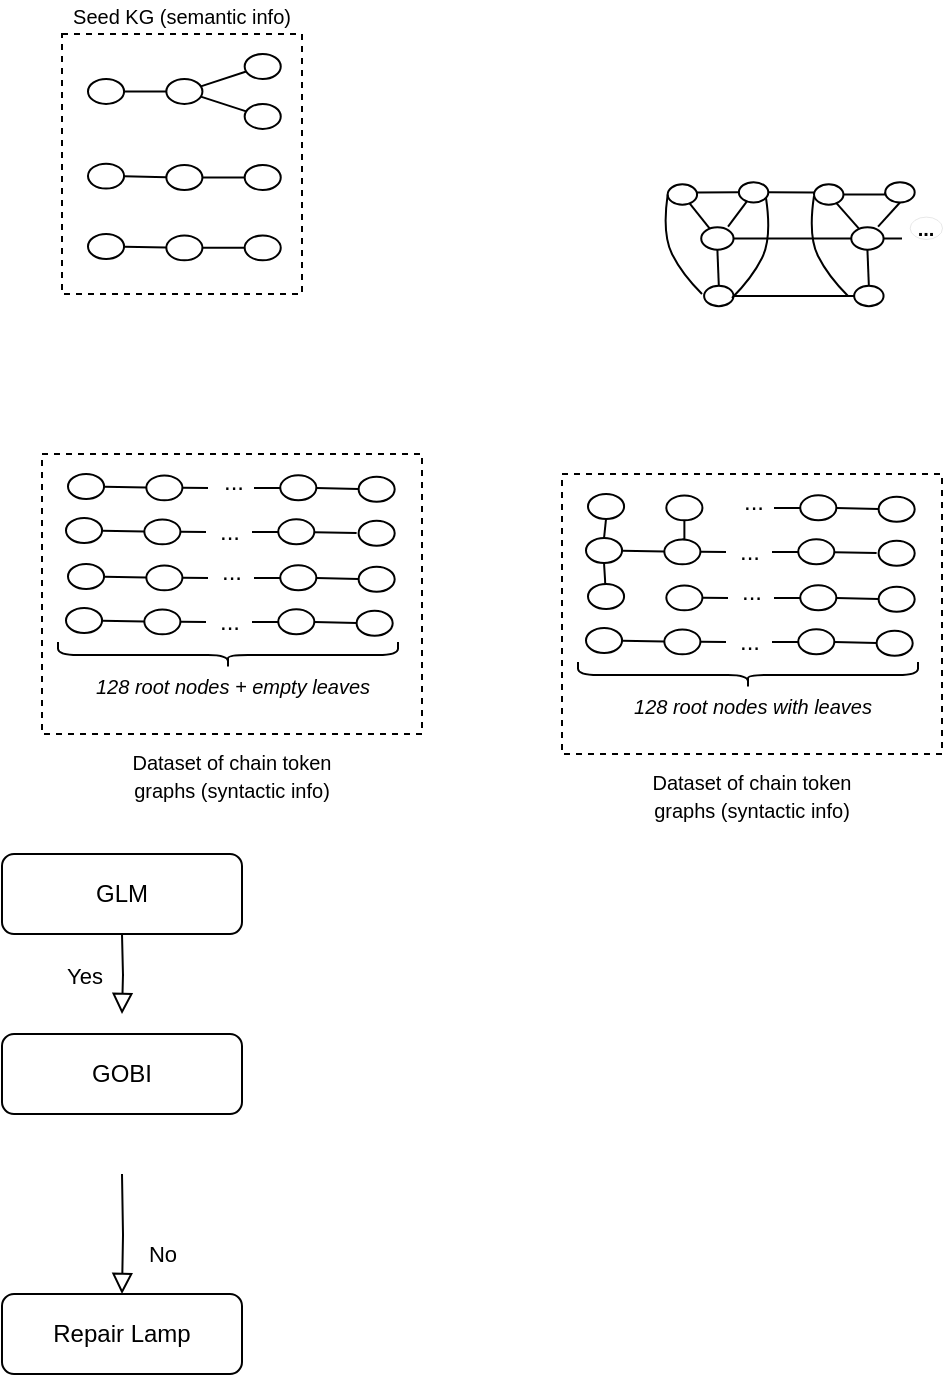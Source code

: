 <mxfile version="21.7.2" type="github">
  <diagram id="C5RBs43oDa-KdzZeNtuy" name="Page-1">
    <mxGraphModel dx="545" dy="404" grid="1" gridSize="10" guides="1" tooltips="1" connect="1" arrows="1" fold="1" page="1" pageScale="1" pageWidth="827" pageHeight="1169" math="0" shadow="0">
      <root>
        <mxCell id="WIyWlLk6GJQsqaUBKTNV-0" />
        <mxCell id="WIyWlLk6GJQsqaUBKTNV-1" parent="WIyWlLk6GJQsqaUBKTNV-0" />
        <mxCell id="D7f5AKQHRCtzAQtNA1vA-49" value="&lt;font style=&quot;font-size: 10px;&quot;&gt;Seed KG (semantic info)&lt;/font&gt;" style="rounded=0;whiteSpace=wrap;html=1;strokeWidth=1;dashed=1;labelPosition=center;verticalLabelPosition=top;align=center;verticalAlign=bottom;" vertex="1" parent="WIyWlLk6GJQsqaUBKTNV-1">
          <mxGeometry x="200" y="50" width="120" height="130" as="geometry" />
        </mxCell>
        <mxCell id="WIyWlLk6GJQsqaUBKTNV-4" value="Yes" style="rounded=0;html=1;jettySize=auto;orthogonalLoop=1;fontSize=11;endArrow=block;endFill=0;endSize=8;strokeWidth=1;shadow=0;labelBackgroundColor=none;edgeStyle=orthogonalEdgeStyle;" parent="WIyWlLk6GJQsqaUBKTNV-1" edge="1">
          <mxGeometry y="20" relative="1" as="geometry">
            <mxPoint as="offset" />
            <mxPoint x="230" y="500" as="sourcePoint" />
            <mxPoint x="230" y="540" as="targetPoint" />
          </mxGeometry>
        </mxCell>
        <mxCell id="WIyWlLk6GJQsqaUBKTNV-7" value="GLM" style="rounded=1;whiteSpace=wrap;html=1;fontSize=12;glass=0;strokeWidth=1;shadow=0;" parent="WIyWlLk6GJQsqaUBKTNV-1" vertex="1">
          <mxGeometry x="170" y="460" width="120" height="40" as="geometry" />
        </mxCell>
        <mxCell id="WIyWlLk6GJQsqaUBKTNV-8" value="No" style="rounded=0;html=1;jettySize=auto;orthogonalLoop=1;fontSize=11;endArrow=block;endFill=0;endSize=8;strokeWidth=1;shadow=0;labelBackgroundColor=none;edgeStyle=orthogonalEdgeStyle;" parent="WIyWlLk6GJQsqaUBKTNV-1" target="WIyWlLk6GJQsqaUBKTNV-11" edge="1">
          <mxGeometry x="0.333" y="20" relative="1" as="geometry">
            <mxPoint as="offset" />
            <mxPoint x="230" y="620" as="sourcePoint" />
          </mxGeometry>
        </mxCell>
        <mxCell id="WIyWlLk6GJQsqaUBKTNV-11" value="Repair Lamp" style="rounded=1;whiteSpace=wrap;html=1;fontSize=12;glass=0;strokeWidth=1;shadow=0;" parent="WIyWlLk6GJQsqaUBKTNV-1" vertex="1">
          <mxGeometry x="170" y="680" width="120" height="40" as="geometry" />
        </mxCell>
        <mxCell id="WIyWlLk6GJQsqaUBKTNV-12" value="GOBI" style="rounded=1;whiteSpace=wrap;html=1;fontSize=12;glass=0;strokeWidth=1;shadow=0;" parent="WIyWlLk6GJQsqaUBKTNV-1" vertex="1">
          <mxGeometry x="170" y="550" width="120" height="40" as="geometry" />
        </mxCell>
        <mxCell id="D7f5AKQHRCtzAQtNA1vA-42" value="" style="group" vertex="1" connectable="0" parent="WIyWlLk6GJQsqaUBKTNV-1">
          <mxGeometry x="213" y="60" width="100" height="68" as="geometry" />
        </mxCell>
        <mxCell id="D7f5AKQHRCtzAQtNA1vA-11" value="" style="strokeWidth=1;dashed=0;align=center;fontSize=8;shape=ellipse;perimeter=ellipsePerimeter;whiteSpace=wrap;html=1;aspect=fixed;" vertex="1" parent="D7f5AKQHRCtzAQtNA1vA-42">
          <mxGeometry y="54.816" width="18.041" height="12.49" as="geometry" />
        </mxCell>
        <mxCell id="D7f5AKQHRCtzAQtNA1vA-12" value="" style="strokeWidth=1;dashed=0;align=center;fontSize=8;shape=ellipse;perimeter=ellipsePerimeter;whiteSpace=wrap;html=1;aspect=fixed;" vertex="1" parent="D7f5AKQHRCtzAQtNA1vA-42">
          <mxGeometry x="78.333" y="55.51" width="18.041" height="12.49" as="geometry" />
        </mxCell>
        <mxCell id="D7f5AKQHRCtzAQtNA1vA-16" value="" style="strokeWidth=1;dashed=0;align=center;fontSize=8;shape=ellipse;perimeter=ellipsePerimeter;whiteSpace=wrap;html=1;aspect=fixed;" vertex="1" parent="D7f5AKQHRCtzAQtNA1vA-42">
          <mxGeometry x="39.167" y="55.51" width="18.041" height="12.49" as="geometry" />
        </mxCell>
        <mxCell id="D7f5AKQHRCtzAQtNA1vA-18" value="" style="edgeStyle=none;endArrow=none;dashed=0;html=1;strokeWidth=1;rounded=0;" edge="1" source="D7f5AKQHRCtzAQtNA1vA-16" target="D7f5AKQHRCtzAQtNA1vA-11" parent="D7f5AKQHRCtzAQtNA1vA-42">
          <mxGeometry relative="1" as="geometry" />
        </mxCell>
        <mxCell id="D7f5AKQHRCtzAQtNA1vA-19" value="" style="edgeStyle=none;endArrow=none;dashed=0;html=1;strokeWidth=1;rounded=0;" edge="1" source="D7f5AKQHRCtzAQtNA1vA-16" target="D7f5AKQHRCtzAQtNA1vA-12" parent="D7f5AKQHRCtzAQtNA1vA-42">
          <mxGeometry relative="1" as="geometry" />
        </mxCell>
        <mxCell id="D7f5AKQHRCtzAQtNA1vA-28" value="" style="strokeWidth=1;dashed=0;align=center;fontSize=8;shape=ellipse;perimeter=ellipsePerimeter;whiteSpace=wrap;html=1;aspect=fixed;" vertex="1" parent="D7f5AKQHRCtzAQtNA1vA-42">
          <mxGeometry x="78.333" width="18.041" height="12.49" as="geometry" />
        </mxCell>
        <mxCell id="D7f5AKQHRCtzAQtNA1vA-29" value="" style="strokeWidth=1;dashed=0;align=center;fontSize=8;shape=ellipse;perimeter=ellipsePerimeter;whiteSpace=wrap;html=1;aspect=fixed;" vertex="1" parent="D7f5AKQHRCtzAQtNA1vA-42">
          <mxGeometry y="12.49" width="18.041" height="12.49" as="geometry" />
        </mxCell>
        <mxCell id="D7f5AKQHRCtzAQtNA1vA-30" value="" style="strokeWidth=1;dashed=0;align=center;fontSize=8;shape=ellipse;perimeter=ellipsePerimeter;whiteSpace=wrap;html=1;aspect=fixed;" vertex="1" parent="D7f5AKQHRCtzAQtNA1vA-42">
          <mxGeometry x="78.333" y="24.98" width="18.041" height="12.49" as="geometry" />
        </mxCell>
        <mxCell id="D7f5AKQHRCtzAQtNA1vA-31" value="" style="strokeWidth=1;dashed=0;align=center;fontSize=8;shape=ellipse;perimeter=ellipsePerimeter;whiteSpace=wrap;html=1;aspect=fixed;" vertex="1" parent="D7f5AKQHRCtzAQtNA1vA-42">
          <mxGeometry x="39.167" y="12.49" width="18.041" height="12.49" as="geometry" />
        </mxCell>
        <mxCell id="D7f5AKQHRCtzAQtNA1vA-34" value="" style="edgeStyle=none;endArrow=none;dashed=0;html=1;strokeWidth=1;rounded=0;" edge="1" parent="D7f5AKQHRCtzAQtNA1vA-42" source="D7f5AKQHRCtzAQtNA1vA-31" target="D7f5AKQHRCtzAQtNA1vA-28">
          <mxGeometry relative="1" as="geometry" />
        </mxCell>
        <mxCell id="D7f5AKQHRCtzAQtNA1vA-35" value="" style="edgeStyle=none;endArrow=none;dashed=0;html=1;strokeWidth=1;rounded=0;" edge="1" parent="D7f5AKQHRCtzAQtNA1vA-42" source="D7f5AKQHRCtzAQtNA1vA-31" target="D7f5AKQHRCtzAQtNA1vA-29">
          <mxGeometry relative="1" as="geometry" />
        </mxCell>
        <mxCell id="D7f5AKQHRCtzAQtNA1vA-36" value="" style="edgeStyle=none;endArrow=none;dashed=0;html=1;strokeWidth=1;rounded=0;" edge="1" parent="D7f5AKQHRCtzAQtNA1vA-42" source="D7f5AKQHRCtzAQtNA1vA-31" target="D7f5AKQHRCtzAQtNA1vA-30">
          <mxGeometry relative="1" as="geometry" />
        </mxCell>
        <mxCell id="D7f5AKQHRCtzAQtNA1vA-43" value="" style="strokeWidth=1;dashed=0;align=center;fontSize=8;shape=ellipse;perimeter=ellipsePerimeter;whiteSpace=wrap;html=1;aspect=fixed;" vertex="1" parent="WIyWlLk6GJQsqaUBKTNV-1">
          <mxGeometry x="213" y="149.996" width="18.041" height="12.49" as="geometry" />
        </mxCell>
        <mxCell id="D7f5AKQHRCtzAQtNA1vA-44" value="" style="strokeWidth=1;dashed=0;align=center;fontSize=8;shape=ellipse;perimeter=ellipsePerimeter;whiteSpace=wrap;html=1;aspect=fixed;" vertex="1" parent="WIyWlLk6GJQsqaUBKTNV-1">
          <mxGeometry x="291.333" y="150.69" width="18.041" height="12.49" as="geometry" />
        </mxCell>
        <mxCell id="D7f5AKQHRCtzAQtNA1vA-45" value="" style="strokeWidth=1;dashed=0;align=center;fontSize=8;shape=ellipse;perimeter=ellipsePerimeter;whiteSpace=wrap;html=1;aspect=fixed;" vertex="1" parent="WIyWlLk6GJQsqaUBKTNV-1">
          <mxGeometry x="252.167" y="150.69" width="18.041" height="12.49" as="geometry" />
        </mxCell>
        <mxCell id="D7f5AKQHRCtzAQtNA1vA-46" value="" style="edgeStyle=none;endArrow=none;dashed=0;html=1;strokeWidth=1;rounded=0;" edge="1" parent="WIyWlLk6GJQsqaUBKTNV-1" source="D7f5AKQHRCtzAQtNA1vA-45" target="D7f5AKQHRCtzAQtNA1vA-43">
          <mxGeometry relative="1" as="geometry" />
        </mxCell>
        <mxCell id="D7f5AKQHRCtzAQtNA1vA-47" value="" style="edgeStyle=none;endArrow=none;dashed=0;html=1;strokeWidth=1;rounded=0;" edge="1" parent="WIyWlLk6GJQsqaUBKTNV-1" source="D7f5AKQHRCtzAQtNA1vA-45" target="D7f5AKQHRCtzAQtNA1vA-44">
          <mxGeometry relative="1" as="geometry" />
        </mxCell>
        <mxCell id="D7f5AKQHRCtzAQtNA1vA-108" value="" style="group" vertex="1" connectable="0" parent="WIyWlLk6GJQsqaUBKTNV-1">
          <mxGeometry x="190" y="260" width="190" height="140" as="geometry" />
        </mxCell>
        <mxCell id="D7f5AKQHRCtzAQtNA1vA-106" value="&lt;font style=&quot;font-size: 10px;&quot;&gt;Dataset of chain token &lt;br&gt;graphs (syntactic info)&lt;/font&gt;" style="rounded=0;whiteSpace=wrap;html=1;labelPosition=center;verticalLabelPosition=bottom;align=center;verticalAlign=top;dashed=1;" vertex="1" parent="D7f5AKQHRCtzAQtNA1vA-108">
          <mxGeometry width="190" height="140" as="geometry" />
        </mxCell>
        <mxCell id="D7f5AKQHRCtzAQtNA1vA-107" value="" style="group" vertex="1" connectable="0" parent="D7f5AKQHRCtzAQtNA1vA-108">
          <mxGeometry x="8" y="7.69" width="172" height="123.31" as="geometry" />
        </mxCell>
        <mxCell id="D7f5AKQHRCtzAQtNA1vA-53" value="" style="strokeWidth=1;dashed=0;align=center;fontSize=8;shape=ellipse;perimeter=ellipsePerimeter;whiteSpace=wrap;html=1;aspect=fixed;" vertex="1" parent="D7f5AKQHRCtzAQtNA1vA-107">
          <mxGeometry x="5" y="2.306" width="18.041" height="12.49" as="geometry" />
        </mxCell>
        <mxCell id="D7f5AKQHRCtzAQtNA1vA-54" value="..." style="strokeWidth=1;dashed=0;align=center;fontSize=12;shape=ellipse;perimeter=ellipsePerimeter;whiteSpace=wrap;html=1;aspect=fixed;strokeColor=none;" vertex="1" parent="D7f5AKQHRCtzAQtNA1vA-107">
          <mxGeometry x="79.333" width="18.041" height="12.49" as="geometry" />
        </mxCell>
        <mxCell id="D7f5AKQHRCtzAQtNA1vA-55" value="" style="strokeWidth=1;dashed=0;align=center;fontSize=8;shape=ellipse;perimeter=ellipsePerimeter;whiteSpace=wrap;html=1;aspect=fixed;" vertex="1" parent="D7f5AKQHRCtzAQtNA1vA-107">
          <mxGeometry x="44.167" y="3" width="18.041" height="12.49" as="geometry" />
        </mxCell>
        <mxCell id="D7f5AKQHRCtzAQtNA1vA-56" value="" style="edgeStyle=none;endArrow=none;dashed=0;html=1;strokeWidth=1;rounded=0;" edge="1" parent="D7f5AKQHRCtzAQtNA1vA-107" source="D7f5AKQHRCtzAQtNA1vA-55" target="D7f5AKQHRCtzAQtNA1vA-53">
          <mxGeometry relative="1" as="geometry" />
        </mxCell>
        <mxCell id="D7f5AKQHRCtzAQtNA1vA-57" value="" style="edgeStyle=none;endArrow=none;dashed=0;html=1;strokeWidth=1;rounded=0;" edge="1" parent="D7f5AKQHRCtzAQtNA1vA-107" source="D7f5AKQHRCtzAQtNA1vA-55">
          <mxGeometry relative="1" as="geometry">
            <mxPoint x="75" y="9.31" as="targetPoint" />
          </mxGeometry>
        </mxCell>
        <mxCell id="D7f5AKQHRCtzAQtNA1vA-58" value="" style="strokeWidth=1;dashed=0;align=center;fontSize=8;shape=ellipse;perimeter=ellipsePerimeter;whiteSpace=wrap;html=1;aspect=fixed;" vertex="1" parent="D7f5AKQHRCtzAQtNA1vA-107">
          <mxGeometry x="111.13" y="2.996" width="18.041" height="12.49" as="geometry" />
        </mxCell>
        <mxCell id="D7f5AKQHRCtzAQtNA1vA-60" value="" style="strokeWidth=1;dashed=0;align=center;fontSize=8;shape=ellipse;perimeter=ellipsePerimeter;whiteSpace=wrap;html=1;aspect=fixed;" vertex="1" parent="D7f5AKQHRCtzAQtNA1vA-107">
          <mxGeometry x="150.297" y="3.69" width="18.041" height="12.49" as="geometry" />
        </mxCell>
        <mxCell id="D7f5AKQHRCtzAQtNA1vA-61" value="" style="edgeStyle=none;endArrow=none;dashed=0;html=1;strokeWidth=1;rounded=0;" edge="1" parent="D7f5AKQHRCtzAQtNA1vA-107" source="D7f5AKQHRCtzAQtNA1vA-60" target="D7f5AKQHRCtzAQtNA1vA-58">
          <mxGeometry relative="1" as="geometry" />
        </mxCell>
        <mxCell id="D7f5AKQHRCtzAQtNA1vA-67" value="" style="edgeStyle=none;endArrow=none;dashed=0;html=1;strokeWidth=1;rounded=0;" edge="1" parent="D7f5AKQHRCtzAQtNA1vA-107">
          <mxGeometry relative="1" as="geometry">
            <mxPoint x="98" y="9.31" as="sourcePoint" />
            <mxPoint x="111" y="9.31" as="targetPoint" />
          </mxGeometry>
        </mxCell>
        <mxCell id="D7f5AKQHRCtzAQtNA1vA-68" value="" style="strokeWidth=1;dashed=0;align=center;fontSize=8;shape=ellipse;perimeter=ellipsePerimeter;whiteSpace=wrap;html=1;aspect=fixed;" vertex="1" parent="D7f5AKQHRCtzAQtNA1vA-107">
          <mxGeometry x="4" y="24.306" width="18.041" height="12.49" as="geometry" />
        </mxCell>
        <mxCell id="D7f5AKQHRCtzAQtNA1vA-69" value="..." style="strokeWidth=1;dashed=0;align=center;fontSize=12;shape=ellipse;perimeter=ellipsePerimeter;whiteSpace=wrap;html=1;aspect=fixed;strokeColor=none;" vertex="1" parent="D7f5AKQHRCtzAQtNA1vA-107">
          <mxGeometry x="77.333" y="25" width="18.041" height="12.49" as="geometry" />
        </mxCell>
        <mxCell id="D7f5AKQHRCtzAQtNA1vA-70" value="" style="strokeWidth=1;dashed=0;align=center;fontSize=8;shape=ellipse;perimeter=ellipsePerimeter;whiteSpace=wrap;html=1;aspect=fixed;" vertex="1" parent="D7f5AKQHRCtzAQtNA1vA-107">
          <mxGeometry x="43.167" y="25" width="18.041" height="12.49" as="geometry" />
        </mxCell>
        <mxCell id="D7f5AKQHRCtzAQtNA1vA-71" value="" style="edgeStyle=none;endArrow=none;dashed=0;html=1;strokeWidth=1;rounded=0;" edge="1" parent="D7f5AKQHRCtzAQtNA1vA-107" source="D7f5AKQHRCtzAQtNA1vA-70" target="D7f5AKQHRCtzAQtNA1vA-68">
          <mxGeometry relative="1" as="geometry" />
        </mxCell>
        <mxCell id="D7f5AKQHRCtzAQtNA1vA-72" value="" style="edgeStyle=none;endArrow=none;dashed=0;html=1;strokeWidth=1;rounded=0;" edge="1" parent="D7f5AKQHRCtzAQtNA1vA-107" source="D7f5AKQHRCtzAQtNA1vA-70">
          <mxGeometry relative="1" as="geometry">
            <mxPoint x="74" y="31.31" as="targetPoint" />
          </mxGeometry>
        </mxCell>
        <mxCell id="D7f5AKQHRCtzAQtNA1vA-73" value="" style="strokeWidth=1;dashed=0;align=center;fontSize=8;shape=ellipse;perimeter=ellipsePerimeter;whiteSpace=wrap;html=1;aspect=fixed;" vertex="1" parent="D7f5AKQHRCtzAQtNA1vA-107">
          <mxGeometry x="110.13" y="24.996" width="18.041" height="12.49" as="geometry" />
        </mxCell>
        <mxCell id="D7f5AKQHRCtzAQtNA1vA-74" value="" style="strokeWidth=1;dashed=0;align=center;fontSize=8;shape=ellipse;perimeter=ellipsePerimeter;whiteSpace=wrap;html=1;aspect=fixed;" vertex="1" parent="D7f5AKQHRCtzAQtNA1vA-107">
          <mxGeometry x="150.297" y="25.69" width="18.041" height="12.49" as="geometry" />
        </mxCell>
        <mxCell id="D7f5AKQHRCtzAQtNA1vA-75" value="" style="edgeStyle=none;endArrow=none;dashed=0;html=1;strokeWidth=1;rounded=0;" edge="1" parent="D7f5AKQHRCtzAQtNA1vA-107" target="D7f5AKQHRCtzAQtNA1vA-73">
          <mxGeometry relative="1" as="geometry">
            <mxPoint x="149.299" y="31.785" as="sourcePoint" />
          </mxGeometry>
        </mxCell>
        <mxCell id="D7f5AKQHRCtzAQtNA1vA-76" value="" style="edgeStyle=none;endArrow=none;dashed=0;html=1;strokeWidth=1;rounded=0;" edge="1" parent="D7f5AKQHRCtzAQtNA1vA-107">
          <mxGeometry relative="1" as="geometry">
            <mxPoint x="97" y="31.31" as="sourcePoint" />
            <mxPoint x="110" y="31.31" as="targetPoint" />
          </mxGeometry>
        </mxCell>
        <mxCell id="D7f5AKQHRCtzAQtNA1vA-86" value="" style="strokeWidth=1;dashed=0;align=center;fontSize=8;shape=ellipse;perimeter=ellipsePerimeter;whiteSpace=wrap;html=1;aspect=fixed;" vertex="1" parent="D7f5AKQHRCtzAQtNA1vA-107">
          <mxGeometry x="5" y="47.306" width="18.041" height="12.49" as="geometry" />
        </mxCell>
        <mxCell id="D7f5AKQHRCtzAQtNA1vA-87" value="..." style="strokeWidth=1;dashed=0;align=center;fontSize=12;shape=ellipse;perimeter=ellipsePerimeter;whiteSpace=wrap;html=1;aspect=fixed;strokeColor=none;" vertex="1" parent="D7f5AKQHRCtzAQtNA1vA-107">
          <mxGeometry x="78.333" y="45" width="18.041" height="12.49" as="geometry" />
        </mxCell>
        <mxCell id="D7f5AKQHRCtzAQtNA1vA-88" value="" style="strokeWidth=1;dashed=0;align=center;fontSize=8;shape=ellipse;perimeter=ellipsePerimeter;whiteSpace=wrap;html=1;aspect=fixed;" vertex="1" parent="D7f5AKQHRCtzAQtNA1vA-107">
          <mxGeometry x="44.167" y="48" width="18.041" height="12.49" as="geometry" />
        </mxCell>
        <mxCell id="D7f5AKQHRCtzAQtNA1vA-89" value="" style="edgeStyle=none;endArrow=none;dashed=0;html=1;strokeWidth=1;rounded=0;" edge="1" parent="D7f5AKQHRCtzAQtNA1vA-107" source="D7f5AKQHRCtzAQtNA1vA-88" target="D7f5AKQHRCtzAQtNA1vA-86">
          <mxGeometry relative="1" as="geometry" />
        </mxCell>
        <mxCell id="D7f5AKQHRCtzAQtNA1vA-90" value="" style="edgeStyle=none;endArrow=none;dashed=0;html=1;strokeWidth=1;rounded=0;" edge="1" parent="D7f5AKQHRCtzAQtNA1vA-107" source="D7f5AKQHRCtzAQtNA1vA-88">
          <mxGeometry relative="1" as="geometry">
            <mxPoint x="75" y="54.31" as="targetPoint" />
          </mxGeometry>
        </mxCell>
        <mxCell id="D7f5AKQHRCtzAQtNA1vA-91" value="" style="strokeWidth=1;dashed=0;align=center;fontSize=8;shape=ellipse;perimeter=ellipsePerimeter;whiteSpace=wrap;html=1;aspect=fixed;" vertex="1" parent="D7f5AKQHRCtzAQtNA1vA-107">
          <mxGeometry x="111.13" y="47.996" width="18.041" height="12.49" as="geometry" />
        </mxCell>
        <mxCell id="D7f5AKQHRCtzAQtNA1vA-92" value="" style="strokeWidth=1;dashed=0;align=center;fontSize=8;shape=ellipse;perimeter=ellipsePerimeter;whiteSpace=wrap;html=1;aspect=fixed;" vertex="1" parent="D7f5AKQHRCtzAQtNA1vA-107">
          <mxGeometry x="150.297" y="48.69" width="18.041" height="12.49" as="geometry" />
        </mxCell>
        <mxCell id="D7f5AKQHRCtzAQtNA1vA-93" value="" style="edgeStyle=none;endArrow=none;dashed=0;html=1;strokeWidth=1;rounded=0;" edge="1" parent="D7f5AKQHRCtzAQtNA1vA-107" source="D7f5AKQHRCtzAQtNA1vA-92" target="D7f5AKQHRCtzAQtNA1vA-91">
          <mxGeometry relative="1" as="geometry" />
        </mxCell>
        <mxCell id="D7f5AKQHRCtzAQtNA1vA-94" value="" style="edgeStyle=none;endArrow=none;dashed=0;html=1;strokeWidth=1;rounded=0;" edge="1" parent="D7f5AKQHRCtzAQtNA1vA-107">
          <mxGeometry relative="1" as="geometry">
            <mxPoint x="98" y="54.31" as="sourcePoint" />
            <mxPoint x="111" y="54.31" as="targetPoint" />
          </mxGeometry>
        </mxCell>
        <mxCell id="D7f5AKQHRCtzAQtNA1vA-95" value="" style="strokeWidth=1;dashed=0;align=center;fontSize=8;shape=ellipse;perimeter=ellipsePerimeter;whiteSpace=wrap;html=1;aspect=fixed;" vertex="1" parent="D7f5AKQHRCtzAQtNA1vA-107">
          <mxGeometry x="4" y="69.306" width="18.041" height="12.49" as="geometry" />
        </mxCell>
        <mxCell id="D7f5AKQHRCtzAQtNA1vA-96" value="..." style="strokeWidth=1;dashed=0;align=center;fontSize=12;shape=ellipse;perimeter=ellipsePerimeter;whiteSpace=wrap;html=1;aspect=fixed;strokeColor=none;" vertex="1" parent="D7f5AKQHRCtzAQtNA1vA-107">
          <mxGeometry x="77.333" y="70" width="18.041" height="12.49" as="geometry" />
        </mxCell>
        <mxCell id="D7f5AKQHRCtzAQtNA1vA-97" value="" style="strokeWidth=1;dashed=0;align=center;fontSize=8;shape=ellipse;perimeter=ellipsePerimeter;whiteSpace=wrap;html=1;aspect=fixed;" vertex="1" parent="D7f5AKQHRCtzAQtNA1vA-107">
          <mxGeometry x="43.167" y="70" width="18.041" height="12.49" as="geometry" />
        </mxCell>
        <mxCell id="D7f5AKQHRCtzAQtNA1vA-98" value="" style="edgeStyle=none;endArrow=none;dashed=0;html=1;strokeWidth=1;rounded=0;" edge="1" parent="D7f5AKQHRCtzAQtNA1vA-107" source="D7f5AKQHRCtzAQtNA1vA-97" target="D7f5AKQHRCtzAQtNA1vA-95">
          <mxGeometry relative="1" as="geometry" />
        </mxCell>
        <mxCell id="D7f5AKQHRCtzAQtNA1vA-99" value="" style="edgeStyle=none;endArrow=none;dashed=0;html=1;strokeWidth=1;rounded=0;" edge="1" parent="D7f5AKQHRCtzAQtNA1vA-107" source="D7f5AKQHRCtzAQtNA1vA-97">
          <mxGeometry relative="1" as="geometry">
            <mxPoint x="74" y="76.31" as="targetPoint" />
          </mxGeometry>
        </mxCell>
        <mxCell id="D7f5AKQHRCtzAQtNA1vA-100" value="" style="strokeWidth=1;dashed=0;align=center;fontSize=8;shape=ellipse;perimeter=ellipsePerimeter;whiteSpace=wrap;html=1;aspect=fixed;" vertex="1" parent="D7f5AKQHRCtzAQtNA1vA-107">
          <mxGeometry x="110.13" y="69.996" width="18.041" height="12.49" as="geometry" />
        </mxCell>
        <mxCell id="D7f5AKQHRCtzAQtNA1vA-101" value="" style="strokeWidth=1;dashed=0;align=center;fontSize=8;shape=ellipse;perimeter=ellipsePerimeter;whiteSpace=wrap;html=1;aspect=fixed;" vertex="1" parent="D7f5AKQHRCtzAQtNA1vA-107">
          <mxGeometry x="149.297" y="70.69" width="18.041" height="12.49" as="geometry" />
        </mxCell>
        <mxCell id="D7f5AKQHRCtzAQtNA1vA-102" value="" style="edgeStyle=none;endArrow=none;dashed=0;html=1;strokeWidth=1;rounded=0;" edge="1" parent="D7f5AKQHRCtzAQtNA1vA-107" source="D7f5AKQHRCtzAQtNA1vA-101" target="D7f5AKQHRCtzAQtNA1vA-100">
          <mxGeometry relative="1" as="geometry" />
        </mxCell>
        <mxCell id="D7f5AKQHRCtzAQtNA1vA-103" value="" style="edgeStyle=none;endArrow=none;dashed=0;html=1;strokeWidth=1;rounded=0;" edge="1" parent="D7f5AKQHRCtzAQtNA1vA-107">
          <mxGeometry relative="1" as="geometry">
            <mxPoint x="97" y="76.31" as="sourcePoint" />
            <mxPoint x="110" y="76.31" as="targetPoint" />
          </mxGeometry>
        </mxCell>
        <mxCell id="D7f5AKQHRCtzAQtNA1vA-104" value="" style="shape=curlyBracket;html=1;rounded=1;labelPosition=left;verticalLabelPosition=middle;align=right;verticalAlign=middle;rotation=-90;textDirection=ltr;" vertex="1" parent="D7f5AKQHRCtzAQtNA1vA-107">
          <mxGeometry x="78.5" y="7.81" width="13" height="170" as="geometry" />
        </mxCell>
        <mxCell id="D7f5AKQHRCtzAQtNA1vA-105" value="&lt;font style=&quot;font-size: 10px;&quot;&gt;&lt;i&gt;128 root nodes + empty leaves&lt;/i&gt;&lt;/font&gt;" style="text;html=1;align=center;verticalAlign=middle;resizable=0;points=[];autosize=1;strokeColor=none;fillColor=none;" vertex="1" parent="D7f5AKQHRCtzAQtNA1vA-107">
          <mxGeometry x="2" y="93.31" width="170" height="30" as="geometry" />
        </mxCell>
        <mxCell id="D7f5AKQHRCtzAQtNA1vA-109" value="" style="group" vertex="1" connectable="0" parent="WIyWlLk6GJQsqaUBKTNV-1">
          <mxGeometry x="450" y="270" width="190" height="140" as="geometry" />
        </mxCell>
        <mxCell id="D7f5AKQHRCtzAQtNA1vA-110" value="&lt;font style=&quot;font-size: 10px;&quot;&gt;Dataset of chain token &lt;br&gt;graphs (syntactic info)&lt;/font&gt;" style="rounded=0;whiteSpace=wrap;html=1;labelPosition=center;verticalLabelPosition=bottom;align=center;verticalAlign=top;dashed=1;" vertex="1" parent="D7f5AKQHRCtzAQtNA1vA-109">
          <mxGeometry width="190" height="140" as="geometry" />
        </mxCell>
        <mxCell id="D7f5AKQHRCtzAQtNA1vA-111" value="" style="group;fontStyle=4" vertex="1" connectable="0" parent="D7f5AKQHRCtzAQtNA1vA-109">
          <mxGeometry x="8" y="7.69" width="170" height="123.31" as="geometry" />
        </mxCell>
        <mxCell id="D7f5AKQHRCtzAQtNA1vA-112" value="" style="strokeWidth=1;dashed=0;align=center;fontSize=8;shape=ellipse;perimeter=ellipsePerimeter;whiteSpace=wrap;html=1;aspect=fixed;" vertex="1" parent="D7f5AKQHRCtzAQtNA1vA-111">
          <mxGeometry x="5" y="2.306" width="18.041" height="12.49" as="geometry" />
        </mxCell>
        <mxCell id="D7f5AKQHRCtzAQtNA1vA-113" value="..." style="strokeWidth=1;dashed=0;align=center;fontSize=12;shape=ellipse;perimeter=ellipsePerimeter;whiteSpace=wrap;html=1;aspect=fixed;strokeColor=none;" vertex="1" parent="D7f5AKQHRCtzAQtNA1vA-111">
          <mxGeometry x="79.333" width="18.041" height="12.49" as="geometry" />
        </mxCell>
        <mxCell id="D7f5AKQHRCtzAQtNA1vA-114" value="" style="strokeWidth=1;dashed=0;align=center;fontSize=8;shape=ellipse;perimeter=ellipsePerimeter;whiteSpace=wrap;html=1;aspect=fixed;" vertex="1" parent="D7f5AKQHRCtzAQtNA1vA-111">
          <mxGeometry x="44.167" y="3" width="18.041" height="12.49" as="geometry" />
        </mxCell>
        <mxCell id="D7f5AKQHRCtzAQtNA1vA-117" value="" style="strokeWidth=1;dashed=0;align=center;fontSize=8;shape=ellipse;perimeter=ellipsePerimeter;whiteSpace=wrap;html=1;aspect=fixed;" vertex="1" parent="D7f5AKQHRCtzAQtNA1vA-111">
          <mxGeometry x="111.13" y="2.996" width="18.041" height="12.49" as="geometry" />
        </mxCell>
        <mxCell id="D7f5AKQHRCtzAQtNA1vA-118" value="" style="strokeWidth=1;dashed=0;align=center;fontSize=8;shape=ellipse;perimeter=ellipsePerimeter;whiteSpace=wrap;html=1;aspect=fixed;" vertex="1" parent="D7f5AKQHRCtzAQtNA1vA-111">
          <mxGeometry x="150.297" y="3.69" width="18.041" height="12.49" as="geometry" />
        </mxCell>
        <mxCell id="D7f5AKQHRCtzAQtNA1vA-119" value="" style="edgeStyle=none;endArrow=none;dashed=0;html=1;strokeWidth=1;rounded=0;" edge="1" parent="D7f5AKQHRCtzAQtNA1vA-111" source="D7f5AKQHRCtzAQtNA1vA-118" target="D7f5AKQHRCtzAQtNA1vA-117">
          <mxGeometry relative="1" as="geometry" />
        </mxCell>
        <mxCell id="D7f5AKQHRCtzAQtNA1vA-120" value="" style="edgeStyle=none;endArrow=none;dashed=0;html=1;strokeWidth=1;rounded=0;" edge="1" parent="D7f5AKQHRCtzAQtNA1vA-111">
          <mxGeometry relative="1" as="geometry">
            <mxPoint x="98" y="9.31" as="sourcePoint" />
            <mxPoint x="111" y="9.31" as="targetPoint" />
          </mxGeometry>
        </mxCell>
        <mxCell id="D7f5AKQHRCtzAQtNA1vA-151" style="edgeStyle=orthogonalEdgeStyle;rounded=0;orthogonalLoop=1;jettySize=auto;html=1;exitX=0.5;exitY=0;exitDx=0;exitDy=0;entryX=0.5;entryY=1;entryDx=0;entryDy=0;endArrow=none;endFill=0;" edge="1" parent="D7f5AKQHRCtzAQtNA1vA-111" source="D7f5AKQHRCtzAQtNA1vA-121" target="D7f5AKQHRCtzAQtNA1vA-112">
          <mxGeometry relative="1" as="geometry" />
        </mxCell>
        <mxCell id="D7f5AKQHRCtzAQtNA1vA-121" value="" style="strokeWidth=1;dashed=0;align=center;fontSize=8;shape=ellipse;perimeter=ellipsePerimeter;whiteSpace=wrap;html=1;aspect=fixed;" vertex="1" parent="D7f5AKQHRCtzAQtNA1vA-111">
          <mxGeometry x="4" y="24.306" width="18.041" height="12.49" as="geometry" />
        </mxCell>
        <mxCell id="D7f5AKQHRCtzAQtNA1vA-122" value="..." style="strokeWidth=1;dashed=0;align=center;fontSize=12;shape=ellipse;perimeter=ellipsePerimeter;whiteSpace=wrap;html=1;aspect=fixed;strokeColor=none;" vertex="1" parent="D7f5AKQHRCtzAQtNA1vA-111">
          <mxGeometry x="77.333" y="25" width="18.041" height="12.49" as="geometry" />
        </mxCell>
        <mxCell id="D7f5AKQHRCtzAQtNA1vA-150" style="edgeStyle=orthogonalEdgeStyle;rounded=0;orthogonalLoop=1;jettySize=auto;html=1;exitX=0.5;exitY=0;exitDx=0;exitDy=0;entryX=0.5;entryY=1;entryDx=0;entryDy=0;endArrow=none;endFill=0;" edge="1" parent="D7f5AKQHRCtzAQtNA1vA-111" source="D7f5AKQHRCtzAQtNA1vA-123" target="D7f5AKQHRCtzAQtNA1vA-114">
          <mxGeometry relative="1" as="geometry" />
        </mxCell>
        <mxCell id="D7f5AKQHRCtzAQtNA1vA-123" value="" style="strokeWidth=1;dashed=0;align=center;fontSize=8;shape=ellipse;perimeter=ellipsePerimeter;whiteSpace=wrap;html=1;aspect=fixed;" vertex="1" parent="D7f5AKQHRCtzAQtNA1vA-111">
          <mxGeometry x="43.167" y="25" width="18.041" height="12.49" as="geometry" />
        </mxCell>
        <mxCell id="D7f5AKQHRCtzAQtNA1vA-124" value="" style="edgeStyle=none;endArrow=none;dashed=0;html=1;strokeWidth=1;rounded=0;" edge="1" parent="D7f5AKQHRCtzAQtNA1vA-111" source="D7f5AKQHRCtzAQtNA1vA-123" target="D7f5AKQHRCtzAQtNA1vA-121">
          <mxGeometry relative="1" as="geometry" />
        </mxCell>
        <mxCell id="D7f5AKQHRCtzAQtNA1vA-125" value="" style="edgeStyle=none;endArrow=none;dashed=0;html=1;strokeWidth=1;rounded=0;" edge="1" parent="D7f5AKQHRCtzAQtNA1vA-111" source="D7f5AKQHRCtzAQtNA1vA-123">
          <mxGeometry relative="1" as="geometry">
            <mxPoint x="74" y="31.31" as="targetPoint" />
          </mxGeometry>
        </mxCell>
        <mxCell id="D7f5AKQHRCtzAQtNA1vA-126" value="" style="strokeWidth=1;dashed=0;align=center;fontSize=8;shape=ellipse;perimeter=ellipsePerimeter;whiteSpace=wrap;html=1;aspect=fixed;" vertex="1" parent="D7f5AKQHRCtzAQtNA1vA-111">
          <mxGeometry x="110.13" y="24.996" width="18.041" height="12.49" as="geometry" />
        </mxCell>
        <mxCell id="D7f5AKQHRCtzAQtNA1vA-127" value="" style="strokeWidth=1;dashed=0;align=center;fontSize=8;shape=ellipse;perimeter=ellipsePerimeter;whiteSpace=wrap;html=1;aspect=fixed;" vertex="1" parent="D7f5AKQHRCtzAQtNA1vA-111">
          <mxGeometry x="150.297" y="25.69" width="18.041" height="12.49" as="geometry" />
        </mxCell>
        <mxCell id="D7f5AKQHRCtzAQtNA1vA-128" value="" style="edgeStyle=none;endArrow=none;dashed=0;html=1;strokeWidth=1;rounded=0;" edge="1" parent="D7f5AKQHRCtzAQtNA1vA-111" target="D7f5AKQHRCtzAQtNA1vA-126">
          <mxGeometry relative="1" as="geometry">
            <mxPoint x="149.299" y="31.785" as="sourcePoint" />
          </mxGeometry>
        </mxCell>
        <mxCell id="D7f5AKQHRCtzAQtNA1vA-129" value="" style="edgeStyle=none;endArrow=none;dashed=0;html=1;strokeWidth=1;rounded=0;" edge="1" parent="D7f5AKQHRCtzAQtNA1vA-111">
          <mxGeometry relative="1" as="geometry">
            <mxPoint x="97" y="31.31" as="sourcePoint" />
            <mxPoint x="110" y="31.31" as="targetPoint" />
          </mxGeometry>
        </mxCell>
        <mxCell id="D7f5AKQHRCtzAQtNA1vA-130" value="" style="strokeWidth=1;dashed=0;align=center;fontSize=8;shape=ellipse;perimeter=ellipsePerimeter;whiteSpace=wrap;html=1;aspect=fixed;" vertex="1" parent="D7f5AKQHRCtzAQtNA1vA-111">
          <mxGeometry x="5" y="47.306" width="18.041" height="12.49" as="geometry" />
        </mxCell>
        <mxCell id="D7f5AKQHRCtzAQtNA1vA-131" value="..." style="strokeWidth=1;dashed=0;align=center;fontSize=12;shape=ellipse;perimeter=ellipsePerimeter;whiteSpace=wrap;html=1;aspect=fixed;strokeColor=none;" vertex="1" parent="D7f5AKQHRCtzAQtNA1vA-111">
          <mxGeometry x="78.333" y="45" width="18.041" height="12.49" as="geometry" />
        </mxCell>
        <mxCell id="D7f5AKQHRCtzAQtNA1vA-132" value="" style="strokeWidth=1;dashed=0;align=center;fontSize=8;shape=ellipse;perimeter=ellipsePerimeter;whiteSpace=wrap;html=1;aspect=fixed;" vertex="1" parent="D7f5AKQHRCtzAQtNA1vA-111">
          <mxGeometry x="44.167" y="48" width="18.041" height="12.49" as="geometry" />
        </mxCell>
        <mxCell id="D7f5AKQHRCtzAQtNA1vA-133" value="" style="edgeStyle=none;endArrow=none;dashed=0;html=1;strokeWidth=1;rounded=0;exitX=0.5;exitY=1;exitDx=0;exitDy=0;" edge="1" parent="D7f5AKQHRCtzAQtNA1vA-111" source="D7f5AKQHRCtzAQtNA1vA-121" target="D7f5AKQHRCtzAQtNA1vA-130">
          <mxGeometry relative="1" as="geometry" />
        </mxCell>
        <mxCell id="D7f5AKQHRCtzAQtNA1vA-134" value="" style="edgeStyle=none;endArrow=none;dashed=0;html=1;strokeWidth=1;rounded=0;" edge="1" parent="D7f5AKQHRCtzAQtNA1vA-111" source="D7f5AKQHRCtzAQtNA1vA-132">
          <mxGeometry relative="1" as="geometry">
            <mxPoint x="75" y="54.31" as="targetPoint" />
          </mxGeometry>
        </mxCell>
        <mxCell id="D7f5AKQHRCtzAQtNA1vA-135" value="" style="strokeWidth=1;dashed=0;align=center;fontSize=8;shape=ellipse;perimeter=ellipsePerimeter;whiteSpace=wrap;html=1;aspect=fixed;" vertex="1" parent="D7f5AKQHRCtzAQtNA1vA-111">
          <mxGeometry x="111.13" y="47.996" width="18.041" height="12.49" as="geometry" />
        </mxCell>
        <mxCell id="D7f5AKQHRCtzAQtNA1vA-136" value="" style="strokeWidth=1;dashed=0;align=center;fontSize=8;shape=ellipse;perimeter=ellipsePerimeter;whiteSpace=wrap;html=1;aspect=fixed;" vertex="1" parent="D7f5AKQHRCtzAQtNA1vA-111">
          <mxGeometry x="150.297" y="48.69" width="18.041" height="12.49" as="geometry" />
        </mxCell>
        <mxCell id="D7f5AKQHRCtzAQtNA1vA-137" value="" style="edgeStyle=none;endArrow=none;dashed=0;html=1;strokeWidth=1;rounded=0;" edge="1" parent="D7f5AKQHRCtzAQtNA1vA-111" source="D7f5AKQHRCtzAQtNA1vA-136" target="D7f5AKQHRCtzAQtNA1vA-135">
          <mxGeometry relative="1" as="geometry" />
        </mxCell>
        <mxCell id="D7f5AKQHRCtzAQtNA1vA-138" value="" style="edgeStyle=none;endArrow=none;dashed=0;html=1;strokeWidth=1;rounded=0;" edge="1" parent="D7f5AKQHRCtzAQtNA1vA-111">
          <mxGeometry relative="1" as="geometry">
            <mxPoint x="98" y="54.31" as="sourcePoint" />
            <mxPoint x="111" y="54.31" as="targetPoint" />
          </mxGeometry>
        </mxCell>
        <mxCell id="D7f5AKQHRCtzAQtNA1vA-139" value="" style="strokeWidth=1;dashed=0;align=center;fontSize=8;shape=ellipse;perimeter=ellipsePerimeter;whiteSpace=wrap;html=1;aspect=fixed;" vertex="1" parent="D7f5AKQHRCtzAQtNA1vA-111">
          <mxGeometry x="4" y="69.306" width="18.041" height="12.49" as="geometry" />
        </mxCell>
        <mxCell id="D7f5AKQHRCtzAQtNA1vA-140" value="..." style="strokeWidth=1;dashed=0;align=center;fontSize=12;shape=ellipse;perimeter=ellipsePerimeter;whiteSpace=wrap;html=1;aspect=fixed;strokeColor=none;" vertex="1" parent="D7f5AKQHRCtzAQtNA1vA-111">
          <mxGeometry x="77.333" y="70" width="18.041" height="12.49" as="geometry" />
        </mxCell>
        <mxCell id="D7f5AKQHRCtzAQtNA1vA-141" value="" style="strokeWidth=1;dashed=0;align=center;fontSize=8;shape=ellipse;perimeter=ellipsePerimeter;whiteSpace=wrap;html=1;aspect=fixed;" vertex="1" parent="D7f5AKQHRCtzAQtNA1vA-111">
          <mxGeometry x="43.167" y="70" width="18.041" height="12.49" as="geometry" />
        </mxCell>
        <mxCell id="D7f5AKQHRCtzAQtNA1vA-142" value="" style="edgeStyle=none;endArrow=none;dashed=0;html=1;strokeWidth=1;rounded=0;" edge="1" parent="D7f5AKQHRCtzAQtNA1vA-111" source="D7f5AKQHRCtzAQtNA1vA-141" target="D7f5AKQHRCtzAQtNA1vA-139">
          <mxGeometry relative="1" as="geometry" />
        </mxCell>
        <mxCell id="D7f5AKQHRCtzAQtNA1vA-143" value="" style="edgeStyle=none;endArrow=none;dashed=0;html=1;strokeWidth=1;rounded=0;" edge="1" parent="D7f5AKQHRCtzAQtNA1vA-111" source="D7f5AKQHRCtzAQtNA1vA-141">
          <mxGeometry relative="1" as="geometry">
            <mxPoint x="74" y="76.31" as="targetPoint" />
          </mxGeometry>
        </mxCell>
        <mxCell id="D7f5AKQHRCtzAQtNA1vA-144" value="" style="strokeWidth=1;dashed=0;align=center;fontSize=8;shape=ellipse;perimeter=ellipsePerimeter;whiteSpace=wrap;html=1;aspect=fixed;" vertex="1" parent="D7f5AKQHRCtzAQtNA1vA-111">
          <mxGeometry x="110.13" y="69.996" width="18.041" height="12.49" as="geometry" />
        </mxCell>
        <mxCell id="D7f5AKQHRCtzAQtNA1vA-145" value="" style="strokeWidth=1;dashed=0;align=center;fontSize=8;shape=ellipse;perimeter=ellipsePerimeter;whiteSpace=wrap;html=1;aspect=fixed;" vertex="1" parent="D7f5AKQHRCtzAQtNA1vA-111">
          <mxGeometry x="149.297" y="70.69" width="18.041" height="12.49" as="geometry" />
        </mxCell>
        <mxCell id="D7f5AKQHRCtzAQtNA1vA-146" value="" style="edgeStyle=none;endArrow=none;dashed=0;html=1;strokeWidth=1;rounded=0;" edge="1" parent="D7f5AKQHRCtzAQtNA1vA-111" source="D7f5AKQHRCtzAQtNA1vA-145" target="D7f5AKQHRCtzAQtNA1vA-144">
          <mxGeometry relative="1" as="geometry" />
        </mxCell>
        <mxCell id="D7f5AKQHRCtzAQtNA1vA-147" value="" style="edgeStyle=none;endArrow=none;dashed=0;html=1;strokeWidth=1;rounded=0;" edge="1" parent="D7f5AKQHRCtzAQtNA1vA-111">
          <mxGeometry relative="1" as="geometry">
            <mxPoint x="97" y="76.31" as="sourcePoint" />
            <mxPoint x="110" y="76.31" as="targetPoint" />
          </mxGeometry>
        </mxCell>
        <mxCell id="D7f5AKQHRCtzAQtNA1vA-148" value="" style="shape=curlyBracket;html=1;rounded=1;labelPosition=left;verticalLabelPosition=middle;align=right;verticalAlign=middle;rotation=-90;textDirection=ltr;" vertex="1" parent="D7f5AKQHRCtzAQtNA1vA-111">
          <mxGeometry x="78.5" y="7.81" width="13" height="170" as="geometry" />
        </mxCell>
        <mxCell id="D7f5AKQHRCtzAQtNA1vA-149" value="&lt;font style=&quot;font-size: 10px;&quot;&gt;&lt;i&gt;128 root nodes with leaves&lt;/i&gt;&lt;/font&gt;" style="text;html=1;align=center;verticalAlign=middle;resizable=0;points=[];autosize=1;strokeColor=none;fillColor=none;" vertex="1" parent="D7f5AKQHRCtzAQtNA1vA-111">
          <mxGeometry x="12" y="93.31" width="150" height="30" as="geometry" />
        </mxCell>
        <mxCell id="D7f5AKQHRCtzAQtNA1vA-209" value="" style="group" vertex="1" connectable="0" parent="WIyWlLk6GJQsqaUBKTNV-1">
          <mxGeometry x="501" y="103.79" width="129" height="86.21" as="geometry" />
        </mxCell>
        <mxCell id="D7f5AKQHRCtzAQtNA1vA-168" style="edgeStyle=orthogonalEdgeStyle;rounded=0;orthogonalLoop=1;jettySize=auto;html=1;exitX=1;exitY=0;exitDx=0;exitDy=0;entryX=0.5;entryY=1;entryDx=0;entryDy=0;strokeColor=none;" edge="1" parent="D7f5AKQHRCtzAQtNA1vA-209" source="D7f5AKQHRCtzAQtNA1vA-154">
          <mxGeometry relative="1" as="geometry">
            <mxPoint x="42.122" as="targetPoint" />
          </mxGeometry>
        </mxCell>
        <mxCell id="D7f5AKQHRCtzAQtNA1vA-180" value="" style="group" vertex="1" connectable="0" parent="D7f5AKQHRCtzAQtNA1vA-209">
          <mxGeometry y="20.285" width="55.809" height="65.925" as="geometry" />
        </mxCell>
        <mxCell id="D7f5AKQHRCtzAQtNA1vA-153" value="" style="strokeWidth=1;dashed=0;align=center;fontSize=8;shape=ellipse;perimeter=ellipsePerimeter;whiteSpace=wrap;html=1;aspect=fixed;" vertex="1" parent="D7f5AKQHRCtzAQtNA1vA-180">
          <mxGeometry x="1.83" y="1.09" width="14.711" height="10.192" as="geometry" />
        </mxCell>
        <mxCell id="D7f5AKQHRCtzAQtNA1vA-154" value="" style="strokeWidth=1;dashed=0;align=center;fontSize=8;shape=ellipse;perimeter=ellipsePerimeter;whiteSpace=wrap;html=1;aspect=fixed;" vertex="1" parent="D7f5AKQHRCtzAQtNA1vA-180">
          <mxGeometry x="18.609" y="22.567" width="16.157" height="11.18" as="geometry" />
        </mxCell>
        <mxCell id="D7f5AKQHRCtzAQtNA1vA-155" value="" style="edgeStyle=none;endArrow=none;dashed=0;html=1;strokeWidth=1;rounded=0;" edge="1" parent="D7f5AKQHRCtzAQtNA1vA-180" source="D7f5AKQHRCtzAQtNA1vA-154" target="D7f5AKQHRCtzAQtNA1vA-153">
          <mxGeometry relative="1" as="geometry" />
        </mxCell>
        <mxCell id="D7f5AKQHRCtzAQtNA1vA-179" style="edgeStyle=orthogonalEdgeStyle;rounded=0;orthogonalLoop=1;jettySize=auto;html=1;exitX=0.5;exitY=0;exitDx=0;exitDy=0;entryX=0.5;entryY=1;entryDx=0;entryDy=0;endArrow=none;endFill=0;" edge="1" parent="D7f5AKQHRCtzAQtNA1vA-180" source="D7f5AKQHRCtzAQtNA1vA-159" target="D7f5AKQHRCtzAQtNA1vA-154">
          <mxGeometry relative="1" as="geometry" />
        </mxCell>
        <mxCell id="D7f5AKQHRCtzAQtNA1vA-159" value="" style="strokeWidth=1;dashed=0;align=center;fontSize=8;shape=ellipse;perimeter=ellipsePerimeter;whiteSpace=wrap;html=1;aspect=fixed;" vertex="1" parent="D7f5AKQHRCtzAQtNA1vA-180">
          <mxGeometry x="20.054" y="51.802" width="14.711" height="10.192" as="geometry" />
        </mxCell>
        <mxCell id="D7f5AKQHRCtzAQtNA1vA-175" value="" style="group;flipV=0;flipH=1;" vertex="1" connectable="0" parent="D7f5AKQHRCtzAQtNA1vA-180">
          <mxGeometry x="32.021" width="23.787" height="22.262" as="geometry" />
        </mxCell>
        <mxCell id="D7f5AKQHRCtzAQtNA1vA-207" style="edgeStyle=orthogonalEdgeStyle;rounded=0;orthogonalLoop=1;jettySize=auto;html=1;exitX=0;exitY=0.5;exitDx=0;exitDy=0;endArrow=none;endFill=0;" edge="1" parent="D7f5AKQHRCtzAQtNA1vA-175" source="D7f5AKQHRCtzAQtNA1vA-173">
          <mxGeometry relative="1" as="geometry">
            <mxPoint x="-15.553" y="6.66" as="targetPoint" />
          </mxGeometry>
        </mxCell>
        <mxCell id="D7f5AKQHRCtzAQtNA1vA-173" value="" style="strokeWidth=1;dashed=0;align=center;fontSize=8;shape=ellipse;perimeter=ellipsePerimeter;whiteSpace=wrap;html=1;aspect=fixed;" vertex="1" parent="D7f5AKQHRCtzAQtNA1vA-175">
          <mxGeometry x="5.416" width="14.711" height="10.192" as="geometry" />
        </mxCell>
        <mxCell id="D7f5AKQHRCtzAQtNA1vA-174" value="" style="edgeStyle=none;endArrow=none;dashed=0;html=1;strokeWidth=1;rounded=0;" edge="1" parent="D7f5AKQHRCtzAQtNA1vA-175" target="D7f5AKQHRCtzAQtNA1vA-173">
          <mxGeometry relative="1" as="geometry">
            <mxPoint y="22.262" as="sourcePoint" />
          </mxGeometry>
        </mxCell>
        <mxCell id="D7f5AKQHRCtzAQtNA1vA-190" value="" style="group" vertex="1" connectable="0" parent="D7f5AKQHRCtzAQtNA1vA-209">
          <mxGeometry x="73.191" y="20.285" width="55.809" height="65.925" as="geometry" />
        </mxCell>
        <mxCell id="D7f5AKQHRCtzAQtNA1vA-203" style="edgeStyle=orthogonalEdgeStyle;rounded=0;orthogonalLoop=1;jettySize=auto;html=1;exitX=1;exitY=0.5;exitDx=0;exitDy=0;entryX=0;entryY=0.5;entryDx=0;entryDy=0;endArrow=none;endFill=0;" edge="1" parent="D7f5AKQHRCtzAQtNA1vA-190" source="D7f5AKQHRCtzAQtNA1vA-191" target="D7f5AKQHRCtzAQtNA1vA-197">
          <mxGeometry relative="1" as="geometry" />
        </mxCell>
        <mxCell id="D7f5AKQHRCtzAQtNA1vA-191" value="" style="strokeWidth=1;dashed=0;align=center;fontSize=8;shape=ellipse;perimeter=ellipsePerimeter;whiteSpace=wrap;html=1;aspect=fixed;" vertex="1" parent="D7f5AKQHRCtzAQtNA1vA-190">
          <mxGeometry x="1.83" y="1.09" width="14.711" height="10.192" as="geometry" />
        </mxCell>
        <mxCell id="D7f5AKQHRCtzAQtNA1vA-243" style="edgeStyle=orthogonalEdgeStyle;rounded=0;orthogonalLoop=1;jettySize=auto;html=1;exitX=1;exitY=0.5;exitDx=0;exitDy=0;endArrow=none;endFill=0;" edge="1" parent="D7f5AKQHRCtzAQtNA1vA-190" source="D7f5AKQHRCtzAQtNA1vA-192">
          <mxGeometry relative="1" as="geometry">
            <mxPoint x="45.809" y="27.925" as="targetPoint" />
          </mxGeometry>
        </mxCell>
        <mxCell id="D7f5AKQHRCtzAQtNA1vA-192" value="" style="strokeWidth=1;dashed=0;align=center;fontSize=8;shape=ellipse;perimeter=ellipsePerimeter;whiteSpace=wrap;html=1;aspect=fixed;" vertex="1" parent="D7f5AKQHRCtzAQtNA1vA-190">
          <mxGeometry x="20.439" y="22.567" width="16.157" height="11.18" as="geometry" />
        </mxCell>
        <mxCell id="D7f5AKQHRCtzAQtNA1vA-193" value="" style="edgeStyle=none;endArrow=none;dashed=0;html=1;strokeWidth=1;rounded=0;" edge="1" parent="D7f5AKQHRCtzAQtNA1vA-190" source="D7f5AKQHRCtzAQtNA1vA-192" target="D7f5AKQHRCtzAQtNA1vA-191">
          <mxGeometry relative="1" as="geometry" />
        </mxCell>
        <mxCell id="D7f5AKQHRCtzAQtNA1vA-194" style="edgeStyle=orthogonalEdgeStyle;rounded=0;orthogonalLoop=1;jettySize=auto;html=1;exitX=0.5;exitY=0;exitDx=0;exitDy=0;entryX=0.5;entryY=1;entryDx=0;entryDy=0;endArrow=none;endFill=0;" edge="1" parent="D7f5AKQHRCtzAQtNA1vA-190" source="D7f5AKQHRCtzAQtNA1vA-195" target="D7f5AKQHRCtzAQtNA1vA-192">
          <mxGeometry relative="1" as="geometry" />
        </mxCell>
        <mxCell id="D7f5AKQHRCtzAQtNA1vA-195" value="" style="strokeWidth=1;dashed=0;align=center;fontSize=8;shape=ellipse;perimeter=ellipsePerimeter;whiteSpace=wrap;html=1;aspect=fixed;" vertex="1" parent="D7f5AKQHRCtzAQtNA1vA-190">
          <mxGeometry x="21.884" y="51.802" width="14.711" height="10.192" as="geometry" />
        </mxCell>
        <mxCell id="D7f5AKQHRCtzAQtNA1vA-196" value="" style="group;flipV=0;flipH=1;" vertex="1" connectable="0" parent="D7f5AKQHRCtzAQtNA1vA-190">
          <mxGeometry x="32.021" width="23.787" height="22.262" as="geometry" />
        </mxCell>
        <mxCell id="D7f5AKQHRCtzAQtNA1vA-197" value="" style="strokeWidth=1;dashed=0;align=center;fontSize=8;shape=ellipse;perimeter=ellipsePerimeter;whiteSpace=wrap;html=1;aspect=fixed;" vertex="1" parent="D7f5AKQHRCtzAQtNA1vA-196">
          <mxGeometry x="5.416" width="14.711" height="10.192" as="geometry" />
        </mxCell>
        <mxCell id="D7f5AKQHRCtzAQtNA1vA-198" value="" style="edgeStyle=none;endArrow=none;dashed=0;html=1;strokeWidth=1;rounded=0;entryX=0.5;entryY=1;entryDx=0;entryDy=0;" edge="1" parent="D7f5AKQHRCtzAQtNA1vA-196" target="D7f5AKQHRCtzAQtNA1vA-197">
          <mxGeometry relative="1" as="geometry">
            <mxPoint x="1.83" y="22.262" as="sourcePoint" />
            <mxPoint x="10.036" y="12.598" as="targetPoint" />
          </mxGeometry>
        </mxCell>
        <mxCell id="D7f5AKQHRCtzAQtNA1vA-199" style="edgeStyle=orthogonalEdgeStyle;rounded=0;orthogonalLoop=1;jettySize=auto;html=1;exitX=1;exitY=0.5;exitDx=0;exitDy=0;entryX=0;entryY=0.5;entryDx=0;entryDy=0;endArrow=none;endFill=0;" edge="1" parent="D7f5AKQHRCtzAQtNA1vA-209" source="D7f5AKQHRCtzAQtNA1vA-154" target="D7f5AKQHRCtzAQtNA1vA-192">
          <mxGeometry relative="1" as="geometry" />
        </mxCell>
        <mxCell id="D7f5AKQHRCtzAQtNA1vA-202" style="edgeStyle=orthogonalEdgeStyle;rounded=0;orthogonalLoop=1;jettySize=auto;html=1;exitX=1;exitY=0.5;exitDx=0;exitDy=0;entryX=0;entryY=0.5;entryDx=0;entryDy=0;endArrow=none;endFill=0;" edge="1" parent="D7f5AKQHRCtzAQtNA1vA-209" source="D7f5AKQHRCtzAQtNA1vA-173" target="D7f5AKQHRCtzAQtNA1vA-191">
          <mxGeometry relative="1" as="geometry" />
        </mxCell>
        <mxCell id="D7f5AKQHRCtzAQtNA1vA-210" style="edgeStyle=orthogonalEdgeStyle;rounded=0;orthogonalLoop=1;jettySize=auto;html=1;exitX=1;exitY=0.5;exitDx=0;exitDy=0;entryX=0;entryY=0.5;entryDx=0;entryDy=0;endArrow=none;endFill=0;" edge="1" parent="D7f5AKQHRCtzAQtNA1vA-209" source="D7f5AKQHRCtzAQtNA1vA-159" target="D7f5AKQHRCtzAQtNA1vA-195">
          <mxGeometry relative="1" as="geometry">
            <mxPoint x="89" y="77.21" as="targetPoint" />
          </mxGeometry>
        </mxCell>
        <mxCell id="D7f5AKQHRCtzAQtNA1vA-238" value="" style="curved=1;endArrow=none;html=1;rounded=0;endFill=0;entryX=0;entryY=0.5;entryDx=0;entryDy=0;" edge="1" parent="WIyWlLk6GJQsqaUBKTNV-1" target="D7f5AKQHRCtzAQtNA1vA-153">
          <mxGeometry width="50" height="50" relative="1" as="geometry">
            <mxPoint x="520" y="180" as="sourcePoint" />
            <mxPoint x="501" y="131.94" as="targetPoint" />
            <Array as="points">
              <mxPoint x="510" y="170" />
              <mxPoint x="500" y="150" />
            </Array>
          </mxGeometry>
        </mxCell>
        <mxCell id="D7f5AKQHRCtzAQtNA1vA-239" value="" style="curved=1;endArrow=none;html=1;rounded=0;endFill=0;entryX=0;entryY=0.5;entryDx=0;entryDy=0;" edge="1" parent="WIyWlLk6GJQsqaUBKTNV-1">
          <mxGeometry width="50" height="50" relative="1" as="geometry">
            <mxPoint x="535" y="182" as="sourcePoint" />
            <mxPoint x="552" y="132" as="targetPoint" />
            <Array as="points">
              <mxPoint x="545" y="172" />
              <mxPoint x="555" y="152" />
            </Array>
          </mxGeometry>
        </mxCell>
        <mxCell id="D7f5AKQHRCtzAQtNA1vA-240" value="" style="curved=1;endArrow=none;html=1;rounded=0;endFill=0;entryX=0;entryY=0.5;entryDx=0;entryDy=0;" edge="1" parent="WIyWlLk6GJQsqaUBKTNV-1">
          <mxGeometry width="50" height="50" relative="1" as="geometry">
            <mxPoint x="593" y="181" as="sourcePoint" />
            <mxPoint x="576" y="131" as="targetPoint" />
            <Array as="points">
              <mxPoint x="583" y="171" />
              <mxPoint x="573" y="151" />
            </Array>
          </mxGeometry>
        </mxCell>
        <mxCell id="D7f5AKQHRCtzAQtNA1vA-241" value="&lt;b&gt;&lt;font style=&quot;font-size: 10px;&quot;&gt;...&lt;/font&gt;&lt;/b&gt;" style="strokeWidth=0;dashed=0;align=center;fontSize=8;shape=ellipse;perimeter=ellipsePerimeter;whiteSpace=wrap;html=1;aspect=fixed;" vertex="1" parent="WIyWlLk6GJQsqaUBKTNV-1">
          <mxGeometry x="623.84" y="141.301" width="16.157" height="11.18" as="geometry" />
        </mxCell>
      </root>
    </mxGraphModel>
  </diagram>
</mxfile>
